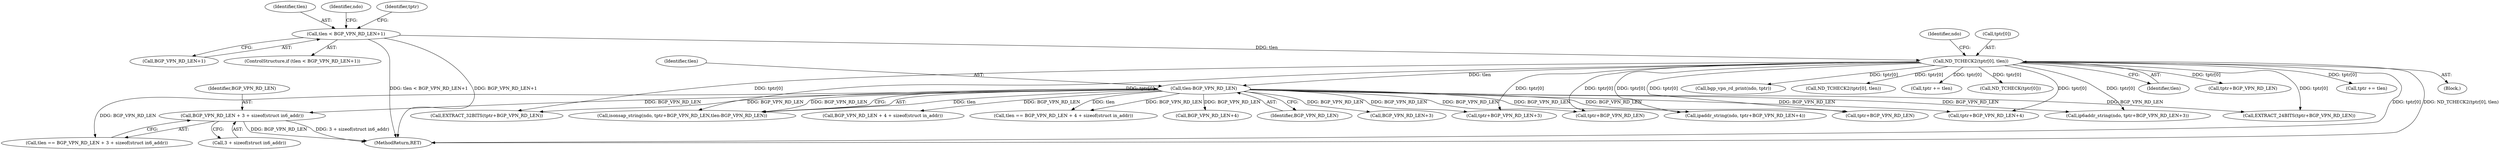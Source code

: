digraph "0_tcpdump_af2cf04a9394c1a56227c2289ae8da262828294a@API" {
"1001059" [label="(Call,BGP_VPN_RD_LEN + 3 + sizeof(struct in6_addr))"];
"1001023" [label="(Call,tlen-BGP_VPN_RD_LEN)"];
"1001004" [label="(Call,ND_TCHECK2(tptr[0], tlen))"];
"1000989" [label="(Call,tlen < BGP_VPN_RD_LEN+1)"];
"1001066" [label="(Call,EXTRACT_24BITS(tptr+BGP_VPN_RD_LEN))"];
"1001080" [label="(Call,BGP_VPN_RD_LEN+3)"];
"1001059" [label="(Call,BGP_VPN_RD_LEN + 3 + sizeof(struct in6_addr))"];
"1001129" [label="(Call,tptr += tlen)"];
"1000990" [label="(Identifier,tlen)"];
"1001018" [label="(Call,isonsap_string(ndo, tptr+BGP_VPN_RD_LEN,tlen-BGP_VPN_RD_LEN))"];
"1001030" [label="(Call,BGP_VPN_RD_LEN + 4 + sizeof(struct in_addr))"];
"1001037" [label="(Call,EXTRACT_32BITS(tptr+BGP_VPN_RD_LEN))"];
"1001003" [label="(Block,)"];
"1001023" [label="(Call,tlen-BGP_VPN_RD_LEN)"];
"1001060" [label="(Identifier,BGP_VPN_RD_LEN)"];
"1002937" [label="(MethodReturn,RET)"];
"1001005" [label="(Call,tptr[0])"];
"1001078" [label="(Call,tptr+BGP_VPN_RD_LEN+3)"];
"1001049" [label="(Call,tptr+BGP_VPN_RD_LEN+4)"];
"1001038" [label="(Call,tptr+BGP_VPN_RD_LEN)"];
"1000997" [label="(Identifier,ndo)"];
"1000991" [label="(Call,BGP_VPN_RD_LEN+1)"];
"1001061" [label="(Call,3 + sizeof(struct in6_addr))"];
"1001006" [label="(Identifier,tptr)"];
"1001028" [label="(Call,tlen == BGP_VPN_RD_LEN + 4 + sizeof(struct in_addr))"];
"1001011" [label="(Identifier,ndo)"];
"1001015" [label="(Call,bgp_vpn_rd_print(ndo, tptr))"];
"1001051" [label="(Call,BGP_VPN_RD_LEN+4)"];
"1001047" [label="(Call,ipaddr_string(ndo, tptr+BGP_VPN_RD_LEN+4))"];
"1001024" [label="(Identifier,tlen)"];
"1001091" [label="(Call,ND_TCHECK2(tptr[0], tlen))"];
"1001083" [label="(Call,tptr += tlen)"];
"1001132" [label="(Call,ND_TCHECK(tptr[0]))"];
"1000988" [label="(ControlStructure,if (tlen < BGP_VPN_RD_LEN+1))"];
"1001025" [label="(Identifier,BGP_VPN_RD_LEN)"];
"1001004" [label="(Call,ND_TCHECK2(tptr[0], tlen))"];
"1001067" [label="(Call,tptr+BGP_VPN_RD_LEN)"];
"1001057" [label="(Call,tlen == BGP_VPN_RD_LEN + 3 + sizeof(struct in6_addr))"];
"1000989" [label="(Call,tlen < BGP_VPN_RD_LEN+1)"];
"1001076" [label="(Call,ip6addr_string(ndo, tptr+BGP_VPN_RD_LEN+3))"];
"1001008" [label="(Identifier,tlen)"];
"1001020" [label="(Call,tptr+BGP_VPN_RD_LEN)"];
"1001059" -> "1001057"  [label="AST: "];
"1001059" -> "1001061"  [label="CFG: "];
"1001060" -> "1001059"  [label="AST: "];
"1001061" -> "1001059"  [label="AST: "];
"1001057" -> "1001059"  [label="CFG: "];
"1001059" -> "1002937"  [label="DDG: 3 + sizeof(struct in6_addr)"];
"1001059" -> "1002937"  [label="DDG: BGP_VPN_RD_LEN"];
"1001023" -> "1001059"  [label="DDG: BGP_VPN_RD_LEN"];
"1001023" -> "1001018"  [label="AST: "];
"1001023" -> "1001025"  [label="CFG: "];
"1001024" -> "1001023"  [label="AST: "];
"1001025" -> "1001023"  [label="AST: "];
"1001018" -> "1001023"  [label="CFG: "];
"1001023" -> "1001018"  [label="DDG: tlen"];
"1001023" -> "1001018"  [label="DDG: BGP_VPN_RD_LEN"];
"1001004" -> "1001023"  [label="DDG: tlen"];
"1001023" -> "1001028"  [label="DDG: tlen"];
"1001023" -> "1001028"  [label="DDG: BGP_VPN_RD_LEN"];
"1001023" -> "1001030"  [label="DDG: BGP_VPN_RD_LEN"];
"1001023" -> "1001037"  [label="DDG: BGP_VPN_RD_LEN"];
"1001023" -> "1001038"  [label="DDG: BGP_VPN_RD_LEN"];
"1001023" -> "1001047"  [label="DDG: BGP_VPN_RD_LEN"];
"1001023" -> "1001049"  [label="DDG: BGP_VPN_RD_LEN"];
"1001023" -> "1001051"  [label="DDG: BGP_VPN_RD_LEN"];
"1001023" -> "1001057"  [label="DDG: BGP_VPN_RD_LEN"];
"1001023" -> "1001066"  [label="DDG: BGP_VPN_RD_LEN"];
"1001023" -> "1001067"  [label="DDG: BGP_VPN_RD_LEN"];
"1001023" -> "1001076"  [label="DDG: BGP_VPN_RD_LEN"];
"1001023" -> "1001078"  [label="DDG: BGP_VPN_RD_LEN"];
"1001023" -> "1001080"  [label="DDG: BGP_VPN_RD_LEN"];
"1001004" -> "1001003"  [label="AST: "];
"1001004" -> "1001008"  [label="CFG: "];
"1001005" -> "1001004"  [label="AST: "];
"1001008" -> "1001004"  [label="AST: "];
"1001011" -> "1001004"  [label="CFG: "];
"1001004" -> "1002937"  [label="DDG: ND_TCHECK2(tptr[0], tlen)"];
"1001004" -> "1002937"  [label="DDG: tptr[0]"];
"1000989" -> "1001004"  [label="DDG: tlen"];
"1001004" -> "1001015"  [label="DDG: tptr[0]"];
"1001004" -> "1001018"  [label="DDG: tptr[0]"];
"1001004" -> "1001020"  [label="DDG: tptr[0]"];
"1001004" -> "1001037"  [label="DDG: tptr[0]"];
"1001004" -> "1001038"  [label="DDG: tptr[0]"];
"1001004" -> "1001047"  [label="DDG: tptr[0]"];
"1001004" -> "1001049"  [label="DDG: tptr[0]"];
"1001004" -> "1001066"  [label="DDG: tptr[0]"];
"1001004" -> "1001067"  [label="DDG: tptr[0]"];
"1001004" -> "1001076"  [label="DDG: tptr[0]"];
"1001004" -> "1001078"  [label="DDG: tptr[0]"];
"1001004" -> "1001083"  [label="DDG: tptr[0]"];
"1001004" -> "1001091"  [label="DDG: tptr[0]"];
"1001004" -> "1001129"  [label="DDG: tptr[0]"];
"1001004" -> "1001132"  [label="DDG: tptr[0]"];
"1000989" -> "1000988"  [label="AST: "];
"1000989" -> "1000991"  [label="CFG: "];
"1000990" -> "1000989"  [label="AST: "];
"1000991" -> "1000989"  [label="AST: "];
"1000997" -> "1000989"  [label="CFG: "];
"1001006" -> "1000989"  [label="CFG: "];
"1000989" -> "1002937"  [label="DDG: tlen < BGP_VPN_RD_LEN+1"];
"1000989" -> "1002937"  [label="DDG: BGP_VPN_RD_LEN+1"];
}
